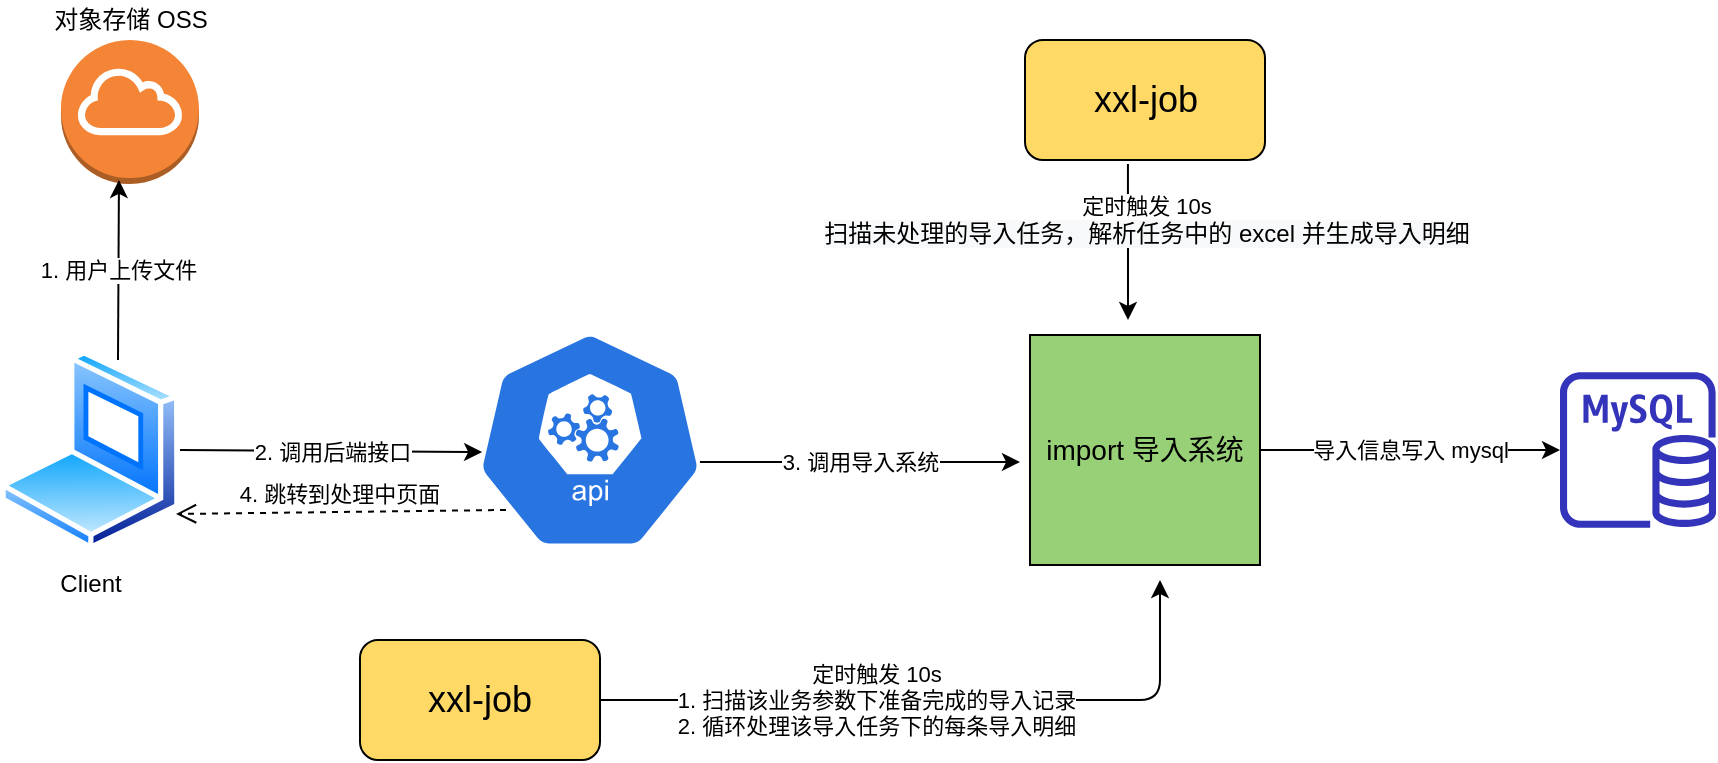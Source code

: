 <mxfile version="14.2.6" type="github">
  <diagram name="Page-1" id="e7e014a7-5840-1c2e-5031-d8a46d1fe8dd">
    <mxGraphModel dx="1186" dy="543" grid="1" gridSize="10" guides="1" tooltips="1" connect="1" arrows="1" fold="1" page="1" pageScale="1" pageWidth="1169" pageHeight="826" background="#ffffff" math="0" shadow="0">
      <root>
        <mxCell id="0" />
        <mxCell id="1" parent="0" />
        <mxCell id="WTrDPClQdcEuxtkSHwnH-42" value="&lt;font style=&quot;font-size: 14px&quot;&gt;import&amp;nbsp;导入系统&lt;/font&gt;" style="whiteSpace=wrap;html=1;aspect=fixed;fillColor=#97D077;" vertex="1" parent="1">
          <mxGeometry x="705" y="337.5" width="115" height="115" as="geometry" />
        </mxCell>
        <mxCell id="WTrDPClQdcEuxtkSHwnH-43" value="&lt;font style=&quot;font-size: 18px&quot;&gt;xxl-job&lt;/font&gt;" style="rounded=1;whiteSpace=wrap;html=1;fillColor=#FFD966;" vertex="1" parent="1">
          <mxGeometry x="702.5" y="190" width="120" height="60" as="geometry" />
        </mxCell>
        <mxCell id="WTrDPClQdcEuxtkSHwnH-46" value="Client" style="aspect=fixed;perimeter=ellipsePerimeter;html=1;align=center;shadow=0;dashed=0;spacingTop=3;image;image=img/lib/active_directory/laptop_client.svg;fillColor=#FFD966;" vertex="1" parent="1">
          <mxGeometry x="190" y="345" width="90" height="100" as="geometry" />
        </mxCell>
        <mxCell id="WTrDPClQdcEuxtkSHwnH-47" value="" style="html=1;dashed=0;whitespace=wrap;fillColor=#2875E2;strokeColor=#ffffff;points=[[0.005,0.63,0],[0.1,0.2,0],[0.9,0.2,0],[0.5,0,0],[0.995,0.63,0],[0.72,0.99,0],[0.5,1,0],[0.28,0.99,0]];shape=mxgraph.kubernetes.icon;prIcon=api" vertex="1" parent="1">
          <mxGeometry x="420" y="335" width="130" height="110" as="geometry" />
        </mxCell>
        <mxCell id="WTrDPClQdcEuxtkSHwnH-51" value="" style="outlineConnect=0;dashed=0;verticalLabelPosition=bottom;verticalAlign=top;align=center;html=1;shape=mxgraph.aws3.internet_gateway;fillColor=#F58536;gradientColor=none;" vertex="1" parent="1">
          <mxGeometry x="220.5" y="190" width="69" height="72" as="geometry" />
        </mxCell>
        <mxCell id="WTrDPClQdcEuxtkSHwnH-56" value="对象存储 OSS" style="text;html=1;align=center;verticalAlign=middle;resizable=0;points=[];autosize=1;" vertex="1" parent="1">
          <mxGeometry x="210" y="170" width="90" height="20" as="geometry" />
        </mxCell>
        <mxCell id="WTrDPClQdcEuxtkSHwnH-57" value="" style="endArrow=classic;html=1;exitX=0.429;exitY=1.033;exitDx=0;exitDy=0;exitPerimeter=0;" edge="1" parent="1" source="WTrDPClQdcEuxtkSHwnH-43">
          <mxGeometry relative="1" as="geometry">
            <mxPoint x="760" y="260" as="sourcePoint" />
            <mxPoint x="754" y="330" as="targetPoint" />
          </mxGeometry>
        </mxCell>
        <mxCell id="WTrDPClQdcEuxtkSHwnH-58" value="定时触发 10s&lt;br&gt;&lt;span style=&quot;font-size: 12px ; background-color: rgb(248 , 249 , 250)&quot;&gt;扫描未处理的导入任务，解析任务中的 excel 并生成导入明细&lt;/span&gt;" style="edgeLabel;resizable=0;html=1;align=center;verticalAlign=middle;" connectable="0" vertex="1" parent="WTrDPClQdcEuxtkSHwnH-57">
          <mxGeometry relative="1" as="geometry">
            <mxPoint x="8.51" y="-10.98" as="offset" />
          </mxGeometry>
        </mxCell>
        <mxCell id="WTrDPClQdcEuxtkSHwnH-61" value="" style="outlineConnect=0;fontColor=#232F3E;gradientColor=none;fillColor=#3334B9;strokeColor=none;dashed=0;verticalLabelPosition=bottom;verticalAlign=top;align=center;html=1;fontSize=12;fontStyle=0;aspect=fixed;pointerEvents=1;shape=mxgraph.aws4.rds_mysql_instance;" vertex="1" parent="1">
          <mxGeometry x="970" y="356" width="78" height="78" as="geometry" />
        </mxCell>
        <mxCell id="WTrDPClQdcEuxtkSHwnH-67" value="" style="endArrow=classic;html=1;exitX=1;exitY=0.5;exitDx=0;exitDy=0;" edge="1" parent="1" source="WTrDPClQdcEuxtkSHwnH-42" target="WTrDPClQdcEuxtkSHwnH-61">
          <mxGeometry relative="1" as="geometry">
            <mxPoint x="759" y="452" as="sourcePoint" />
            <mxPoint x="759" y="560" as="targetPoint" />
          </mxGeometry>
        </mxCell>
        <mxCell id="WTrDPClQdcEuxtkSHwnH-68" value="导入信息写入 mysql" style="edgeLabel;resizable=0;html=1;align=center;verticalAlign=middle;" connectable="0" vertex="1" parent="WTrDPClQdcEuxtkSHwnH-67">
          <mxGeometry relative="1" as="geometry" />
        </mxCell>
        <mxCell id="WTrDPClQdcEuxtkSHwnH-70" value="&lt;font style=&quot;font-size: 18px&quot;&gt;xxl-job&lt;/font&gt;" style="rounded=1;whiteSpace=wrap;html=1;fillColor=#FFD966;" vertex="1" parent="1">
          <mxGeometry x="370" y="490" width="120" height="60" as="geometry" />
        </mxCell>
        <mxCell id="WTrDPClQdcEuxtkSHwnH-75" value="" style="endArrow=classic;html=1;exitX=1;exitY=0.5;exitDx=0;exitDy=0;" edge="1" parent="1" source="WTrDPClQdcEuxtkSHwnH-70">
          <mxGeometry relative="1" as="geometry">
            <mxPoint x="545" y="620" as="sourcePoint" />
            <mxPoint x="770" y="460" as="targetPoint" />
            <Array as="points">
              <mxPoint x="770" y="520" />
            </Array>
          </mxGeometry>
        </mxCell>
        <mxCell id="WTrDPClQdcEuxtkSHwnH-78" value="定时触发 10s&lt;br&gt;1.&amp;nbsp;扫描该业务参数下准备完成的导入记录&lt;br&gt;2.&amp;nbsp;循环处理该导入任务下的每条导入明细" style="edgeLabel;html=1;align=center;verticalAlign=middle;resizable=0;points=[];" vertex="1" connectable="0" parent="WTrDPClQdcEuxtkSHwnH-75">
          <mxGeometry x="-0.527" y="1" relative="1" as="geometry">
            <mxPoint x="57" y="1" as="offset" />
          </mxGeometry>
        </mxCell>
        <mxCell id="WTrDPClQdcEuxtkSHwnH-79" value="" style="endArrow=classic;html=1;entryX=0.42;entryY=0.972;entryDx=0;entryDy=0;entryPerimeter=0;" edge="1" parent="1" target="WTrDPClQdcEuxtkSHwnH-51">
          <mxGeometry relative="1" as="geometry">
            <mxPoint x="249" y="350" as="sourcePoint" />
            <mxPoint x="660" y="420" as="targetPoint" />
          </mxGeometry>
        </mxCell>
        <mxCell id="WTrDPClQdcEuxtkSHwnH-80" value="1. 用户上传文件" style="edgeLabel;resizable=0;html=1;align=center;verticalAlign=middle;" connectable="0" vertex="1" parent="WTrDPClQdcEuxtkSHwnH-79">
          <mxGeometry relative="1" as="geometry">
            <mxPoint x="0.01" as="offset" />
          </mxGeometry>
        </mxCell>
        <mxCell id="WTrDPClQdcEuxtkSHwnH-83" value="" style="endArrow=classic;html=1;entryX=0.085;entryY=0.555;entryDx=0;entryDy=0;entryPerimeter=0;exitX=1;exitY=0.5;exitDx=0;exitDy=0;" edge="1" parent="1" source="WTrDPClQdcEuxtkSHwnH-46" target="WTrDPClQdcEuxtkSHwnH-47">
          <mxGeometry relative="1" as="geometry">
            <mxPoint x="300" y="396" as="sourcePoint" />
            <mxPoint x="660" y="420" as="targetPoint" />
          </mxGeometry>
        </mxCell>
        <mxCell id="WTrDPClQdcEuxtkSHwnH-84" value="2.&amp;nbsp;调用后端接口" style="edgeLabel;resizable=0;html=1;align=center;verticalAlign=middle;" connectable="0" vertex="1" parent="WTrDPClQdcEuxtkSHwnH-83">
          <mxGeometry relative="1" as="geometry" />
        </mxCell>
        <mxCell id="WTrDPClQdcEuxtkSHwnH-86" value="" style="endArrow=classic;html=1;exitX=0.923;exitY=0.6;exitDx=0;exitDy=0;exitPerimeter=0;" edge="1" parent="1" source="WTrDPClQdcEuxtkSHwnH-47">
          <mxGeometry relative="1" as="geometry">
            <mxPoint x="500" y="420" as="sourcePoint" />
            <mxPoint x="700" y="401" as="targetPoint" />
          </mxGeometry>
        </mxCell>
        <mxCell id="WTrDPClQdcEuxtkSHwnH-87" value="3.&amp;nbsp;调用导入系统" style="edgeLabel;resizable=0;html=1;align=center;verticalAlign=middle;" connectable="0" vertex="1" parent="WTrDPClQdcEuxtkSHwnH-86">
          <mxGeometry relative="1" as="geometry" />
        </mxCell>
        <mxCell id="WTrDPClQdcEuxtkSHwnH-89" value="4. 跳转到处理中页面&amp;nbsp;" style="html=1;verticalAlign=bottom;endArrow=open;dashed=1;endSize=8;exitX=0.177;exitY=0.818;exitDx=0;exitDy=0;exitPerimeter=0;entryX=0.978;entryY=0.82;entryDx=0;entryDy=0;entryPerimeter=0;" edge="1" parent="1" source="WTrDPClQdcEuxtkSHwnH-47" target="WTrDPClQdcEuxtkSHwnH-46">
          <mxGeometry relative="1" as="geometry">
            <mxPoint x="580" y="400" as="sourcePoint" />
            <mxPoint x="360" y="480" as="targetPoint" />
            <Array as="points" />
          </mxGeometry>
        </mxCell>
      </root>
    </mxGraphModel>
  </diagram>
</mxfile>
